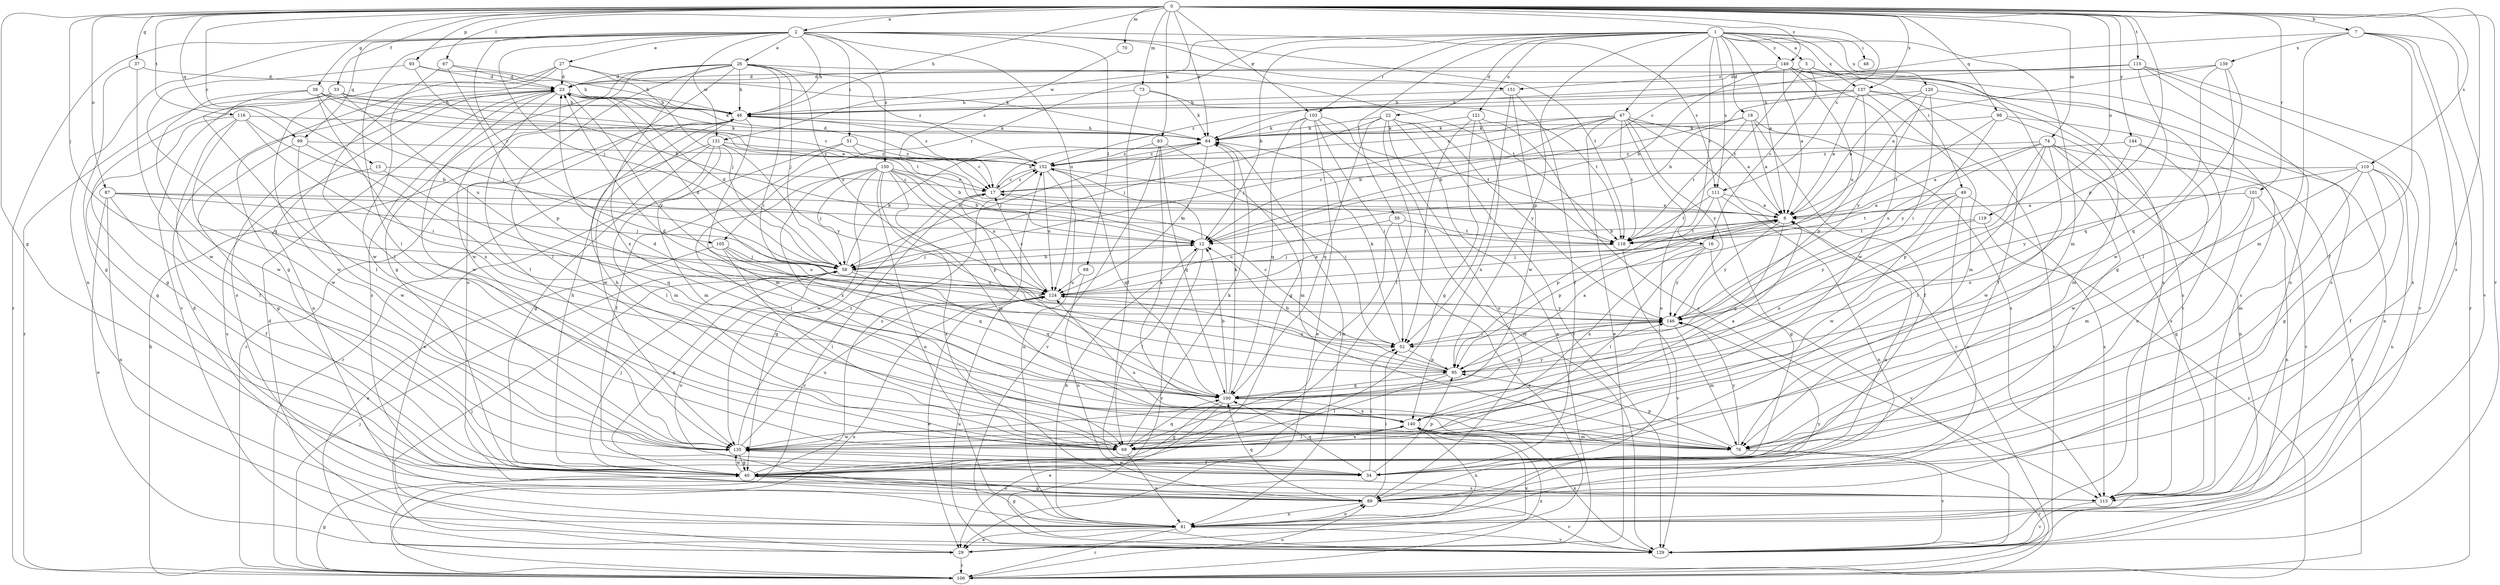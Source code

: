 strict digraph  {
0;
1;
2;
5;
6;
7;
12;
15;
16;
17;
18;
22;
23;
26;
27;
29;
33;
34;
37;
38;
40;
46;
47;
48;
49;
50;
51;
52;
58;
63;
64;
67;
68;
69;
70;
73;
74;
76;
81;
87;
89;
93;
95;
98;
99;
100;
101;
103;
105;
106;
110;
111;
113;
115;
116;
118;
119;
120;
121;
124;
129;
131;
135;
137;
139;
140;
144;
146;
149;
150;
151;
152;
0 -> 2  [label=a];
0 -> 7  [label=b];
0 -> 15  [label=c];
0 -> 33  [label=f];
0 -> 34  [label=f];
0 -> 37  [label=g];
0 -> 38  [label=g];
0 -> 40  [label=g];
0 -> 46  [label=h];
0 -> 58  [label=j];
0 -> 63  [label=k];
0 -> 64  [label=k];
0 -> 67  [label=l];
0 -> 70  [label=m];
0 -> 73  [label=m];
0 -> 74  [label=m];
0 -> 87  [label=o];
0 -> 93  [label=p];
0 -> 95  [label=p];
0 -> 98  [label=q];
0 -> 99  [label=q];
0 -> 101  [label=r];
0 -> 103  [label=r];
0 -> 110  [label=s];
0 -> 111  [label=s];
0 -> 115  [label=t];
0 -> 116  [label=t];
0 -> 119  [label=u];
0 -> 129  [label=v];
0 -> 137  [label=x];
0 -> 144  [label=y];
0 -> 149  [label=z];
1 -> 5  [label=a];
1 -> 6  [label=a];
1 -> 12  [label=b];
1 -> 16  [label=c];
1 -> 18  [label=d];
1 -> 22  [label=d];
1 -> 47  [label=i];
1 -> 48  [label=i];
1 -> 49  [label=i];
1 -> 50  [label=i];
1 -> 76  [label=m];
1 -> 95  [label=p];
1 -> 103  [label=r];
1 -> 105  [label=r];
1 -> 111  [label=s];
1 -> 120  [label=u];
1 -> 121  [label=u];
1 -> 131  [label=w];
1 -> 137  [label=x];
1 -> 149  [label=z];
2 -> 26  [label=e];
2 -> 27  [label=e];
2 -> 46  [label=h];
2 -> 51  [label=i];
2 -> 58  [label=j];
2 -> 68  [label=l];
2 -> 69  [label=l];
2 -> 81  [label=n];
2 -> 99  [label=q];
2 -> 105  [label=r];
2 -> 106  [label=r];
2 -> 111  [label=s];
2 -> 118  [label=t];
2 -> 124  [label=u];
2 -> 131  [label=w];
2 -> 150  [label=z];
2 -> 151  [label=z];
5 -> 16  [label=c];
5 -> 40  [label=g];
5 -> 113  [label=s];
5 -> 118  [label=t];
5 -> 151  [label=z];
6 -> 12  [label=b];
6 -> 95  [label=p];
6 -> 100  [label=q];
6 -> 118  [label=t];
6 -> 146  [label=y];
7 -> 17  [label=c];
7 -> 34  [label=f];
7 -> 76  [label=m];
7 -> 106  [label=r];
7 -> 113  [label=s];
7 -> 129  [label=v];
7 -> 139  [label=x];
12 -> 58  [label=j];
12 -> 69  [label=l];
12 -> 129  [label=v];
12 -> 152  [label=z];
15 -> 17  [label=c];
15 -> 100  [label=q];
15 -> 113  [label=s];
16 -> 58  [label=j];
16 -> 69  [label=l];
16 -> 129  [label=v];
16 -> 140  [label=x];
16 -> 146  [label=y];
17 -> 6  [label=a];
17 -> 40  [label=g];
17 -> 64  [label=k];
17 -> 100  [label=q];
17 -> 152  [label=z];
18 -> 6  [label=a];
18 -> 12  [label=b];
18 -> 34  [label=f];
18 -> 64  [label=k];
18 -> 106  [label=r];
18 -> 118  [label=t];
22 -> 29  [label=e];
22 -> 58  [label=j];
22 -> 64  [label=k];
22 -> 69  [label=l];
22 -> 89  [label=o];
22 -> 100  [label=q];
22 -> 129  [label=v];
22 -> 146  [label=y];
23 -> 46  [label=h];
23 -> 64  [label=k];
23 -> 69  [label=l];
23 -> 81  [label=n];
23 -> 89  [label=o];
23 -> 113  [label=s];
23 -> 135  [label=w];
23 -> 146  [label=y];
26 -> 23  [label=d];
26 -> 40  [label=g];
26 -> 46  [label=h];
26 -> 52  [label=i];
26 -> 58  [label=j];
26 -> 69  [label=l];
26 -> 89  [label=o];
26 -> 118  [label=t];
26 -> 124  [label=u];
26 -> 135  [label=w];
26 -> 140  [label=x];
26 -> 152  [label=z];
27 -> 23  [label=d];
27 -> 40  [label=g];
27 -> 58  [label=j];
27 -> 64  [label=k];
27 -> 129  [label=v];
27 -> 135  [label=w];
29 -> 58  [label=j];
29 -> 106  [label=r];
29 -> 140  [label=x];
33 -> 17  [label=c];
33 -> 40  [label=g];
33 -> 46  [label=h];
33 -> 106  [label=r];
33 -> 124  [label=u];
33 -> 135  [label=w];
34 -> 52  [label=i];
34 -> 95  [label=p];
34 -> 100  [label=q];
34 -> 135  [label=w];
37 -> 23  [label=d];
37 -> 40  [label=g];
37 -> 135  [label=w];
38 -> 6  [label=a];
38 -> 46  [label=h];
38 -> 58  [label=j];
38 -> 69  [label=l];
38 -> 118  [label=t];
38 -> 135  [label=w];
38 -> 140  [label=x];
40 -> 46  [label=h];
40 -> 58  [label=j];
40 -> 89  [label=o];
40 -> 113  [label=s];
40 -> 135  [label=w];
40 -> 152  [label=z];
46 -> 64  [label=k];
46 -> 76  [label=m];
46 -> 106  [label=r];
46 -> 135  [label=w];
46 -> 152  [label=z];
47 -> 6  [label=a];
47 -> 12  [label=b];
47 -> 29  [label=e];
47 -> 58  [label=j];
47 -> 64  [label=k];
47 -> 89  [label=o];
47 -> 106  [label=r];
47 -> 113  [label=s];
47 -> 118  [label=t];
47 -> 146  [label=y];
47 -> 152  [label=z];
49 -> 6  [label=a];
49 -> 89  [label=o];
49 -> 113  [label=s];
49 -> 118  [label=t];
49 -> 135  [label=w];
49 -> 140  [label=x];
50 -> 29  [label=e];
50 -> 69  [label=l];
50 -> 118  [label=t];
50 -> 124  [label=u];
51 -> 17  [label=c];
51 -> 29  [label=e];
51 -> 34  [label=f];
51 -> 152  [label=z];
52 -> 17  [label=c];
52 -> 64  [label=k];
52 -> 95  [label=p];
52 -> 146  [label=y];
58 -> 12  [label=b];
58 -> 23  [label=d];
58 -> 40  [label=g];
58 -> 64  [label=k];
58 -> 89  [label=o];
58 -> 100  [label=q];
58 -> 124  [label=u];
63 -> 76  [label=m];
63 -> 100  [label=q];
63 -> 129  [label=v];
63 -> 140  [label=x];
63 -> 152  [label=z];
64 -> 46  [label=h];
64 -> 58  [label=j];
64 -> 81  [label=n];
64 -> 124  [label=u];
64 -> 152  [label=z];
67 -> 23  [label=d];
67 -> 46  [label=h];
67 -> 69  [label=l];
67 -> 95  [label=p];
68 -> 89  [label=o];
68 -> 124  [label=u];
69 -> 46  [label=h];
69 -> 64  [label=k];
69 -> 81  [label=n];
69 -> 100  [label=q];
69 -> 140  [label=x];
70 -> 17  [label=c];
73 -> 34  [label=f];
73 -> 46  [label=h];
73 -> 64  [label=k];
73 -> 118  [label=t];
74 -> 6  [label=a];
74 -> 69  [label=l];
74 -> 81  [label=n];
74 -> 95  [label=p];
74 -> 113  [label=s];
74 -> 124  [label=u];
74 -> 129  [label=v];
74 -> 135  [label=w];
74 -> 152  [label=z];
76 -> 95  [label=p];
76 -> 106  [label=r];
76 -> 124  [label=u];
76 -> 129  [label=v];
76 -> 146  [label=y];
81 -> 12  [label=b];
81 -> 23  [label=d];
81 -> 29  [label=e];
81 -> 40  [label=g];
81 -> 89  [label=o];
81 -> 106  [label=r];
81 -> 129  [label=v];
81 -> 146  [label=y];
87 -> 6  [label=a];
87 -> 29  [label=e];
87 -> 34  [label=f];
87 -> 58  [label=j];
87 -> 81  [label=n];
87 -> 118  [label=t];
89 -> 6  [label=a];
89 -> 40  [label=g];
89 -> 52  [label=i];
89 -> 81  [label=n];
89 -> 100  [label=q];
89 -> 129  [label=v];
93 -> 12  [label=b];
93 -> 23  [label=d];
93 -> 46  [label=h];
93 -> 100  [label=q];
95 -> 6  [label=a];
95 -> 12  [label=b];
95 -> 23  [label=d];
95 -> 69  [label=l];
95 -> 100  [label=q];
95 -> 124  [label=u];
98 -> 64  [label=k];
98 -> 76  [label=m];
98 -> 81  [label=n];
98 -> 118  [label=t];
98 -> 146  [label=y];
99 -> 40  [label=g];
99 -> 76  [label=m];
99 -> 135  [label=w];
99 -> 152  [label=z];
100 -> 12  [label=b];
100 -> 23  [label=d];
100 -> 29  [label=e];
100 -> 40  [label=g];
100 -> 64  [label=k];
100 -> 140  [label=x];
100 -> 146  [label=y];
101 -> 6  [label=a];
101 -> 40  [label=g];
101 -> 76  [label=m];
101 -> 81  [label=n];
103 -> 29  [label=e];
103 -> 40  [label=g];
103 -> 52  [label=i];
103 -> 64  [label=k];
103 -> 100  [label=q];
103 -> 118  [label=t];
103 -> 129  [label=v];
105 -> 29  [label=e];
105 -> 58  [label=j];
105 -> 69  [label=l];
105 -> 100  [label=q];
105 -> 124  [label=u];
106 -> 17  [label=c];
106 -> 40  [label=g];
106 -> 46  [label=h];
106 -> 58  [label=j];
106 -> 89  [label=o];
106 -> 124  [label=u];
106 -> 140  [label=x];
110 -> 17  [label=c];
110 -> 34  [label=f];
110 -> 40  [label=g];
110 -> 76  [label=m];
110 -> 81  [label=n];
110 -> 135  [label=w];
110 -> 146  [label=y];
111 -> 6  [label=a];
111 -> 40  [label=g];
111 -> 81  [label=n];
111 -> 95  [label=p];
111 -> 118  [label=t];
113 -> 129  [label=v];
115 -> 23  [label=d];
115 -> 64  [label=k];
115 -> 89  [label=o];
115 -> 100  [label=q];
115 -> 113  [label=s];
115 -> 129  [label=v];
116 -> 12  [label=b];
116 -> 34  [label=f];
116 -> 40  [label=g];
116 -> 52  [label=i];
116 -> 64  [label=k];
116 -> 135  [label=w];
118 -> 58  [label=j];
118 -> 129  [label=v];
119 -> 106  [label=r];
119 -> 118  [label=t];
119 -> 146  [label=y];
120 -> 6  [label=a];
120 -> 46  [label=h];
120 -> 52  [label=i];
120 -> 113  [label=s];
120 -> 146  [label=y];
121 -> 40  [label=g];
121 -> 52  [label=i];
121 -> 64  [label=k];
121 -> 113  [label=s];
121 -> 140  [label=x];
124 -> 6  [label=a];
124 -> 17  [label=c];
124 -> 23  [label=d];
124 -> 29  [label=e];
124 -> 146  [label=y];
129 -> 23  [label=d];
129 -> 124  [label=u];
129 -> 140  [label=x];
131 -> 12  [label=b];
131 -> 40  [label=g];
131 -> 69  [label=l];
131 -> 76  [label=m];
131 -> 106  [label=r];
131 -> 146  [label=y];
131 -> 152  [label=z];
135 -> 34  [label=f];
135 -> 40  [label=g];
135 -> 124  [label=u];
135 -> 152  [label=z];
137 -> 6  [label=a];
137 -> 12  [label=b];
137 -> 34  [label=f];
137 -> 46  [label=h];
137 -> 76  [label=m];
137 -> 95  [label=p];
137 -> 113  [label=s];
137 -> 152  [label=z];
139 -> 6  [label=a];
139 -> 23  [label=d];
139 -> 69  [label=l];
139 -> 100  [label=q];
139 -> 135  [label=w];
140 -> 6  [label=a];
140 -> 69  [label=l];
140 -> 76  [label=m];
140 -> 81  [label=n];
140 -> 135  [label=w];
144 -> 89  [label=o];
144 -> 106  [label=r];
144 -> 140  [label=x];
144 -> 152  [label=z];
146 -> 52  [label=i];
146 -> 76  [label=m];
146 -> 100  [label=q];
149 -> 6  [label=a];
149 -> 12  [label=b];
149 -> 23  [label=d];
149 -> 113  [label=s];
149 -> 124  [label=u];
149 -> 129  [label=v];
149 -> 135  [label=w];
150 -> 12  [label=b];
150 -> 17  [label=c];
150 -> 58  [label=j];
150 -> 69  [label=l];
150 -> 76  [label=m];
150 -> 81  [label=n];
150 -> 95  [label=p];
150 -> 113  [label=s];
150 -> 124  [label=u];
150 -> 135  [label=w];
150 -> 140  [label=x];
151 -> 34  [label=f];
151 -> 46  [label=h];
151 -> 52  [label=i];
151 -> 135  [label=w];
152 -> 17  [label=c];
152 -> 23  [label=d];
152 -> 52  [label=i];
152 -> 81  [label=n];
152 -> 100  [label=q];
152 -> 124  [label=u];
}
